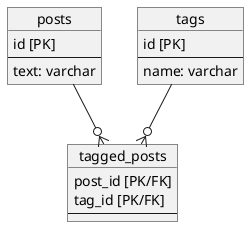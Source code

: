 @startuml

object posts {
    id [PK]
    --
    text: varchar
}

object tags {
    id [PK]
    --
    name: varchar
}

object tagged_posts {
    post_id [PK/FK]
    tag_id [PK/FK]
    --
}

posts --o{ tagged_posts
tags --o{ tagged_posts

@enduml
